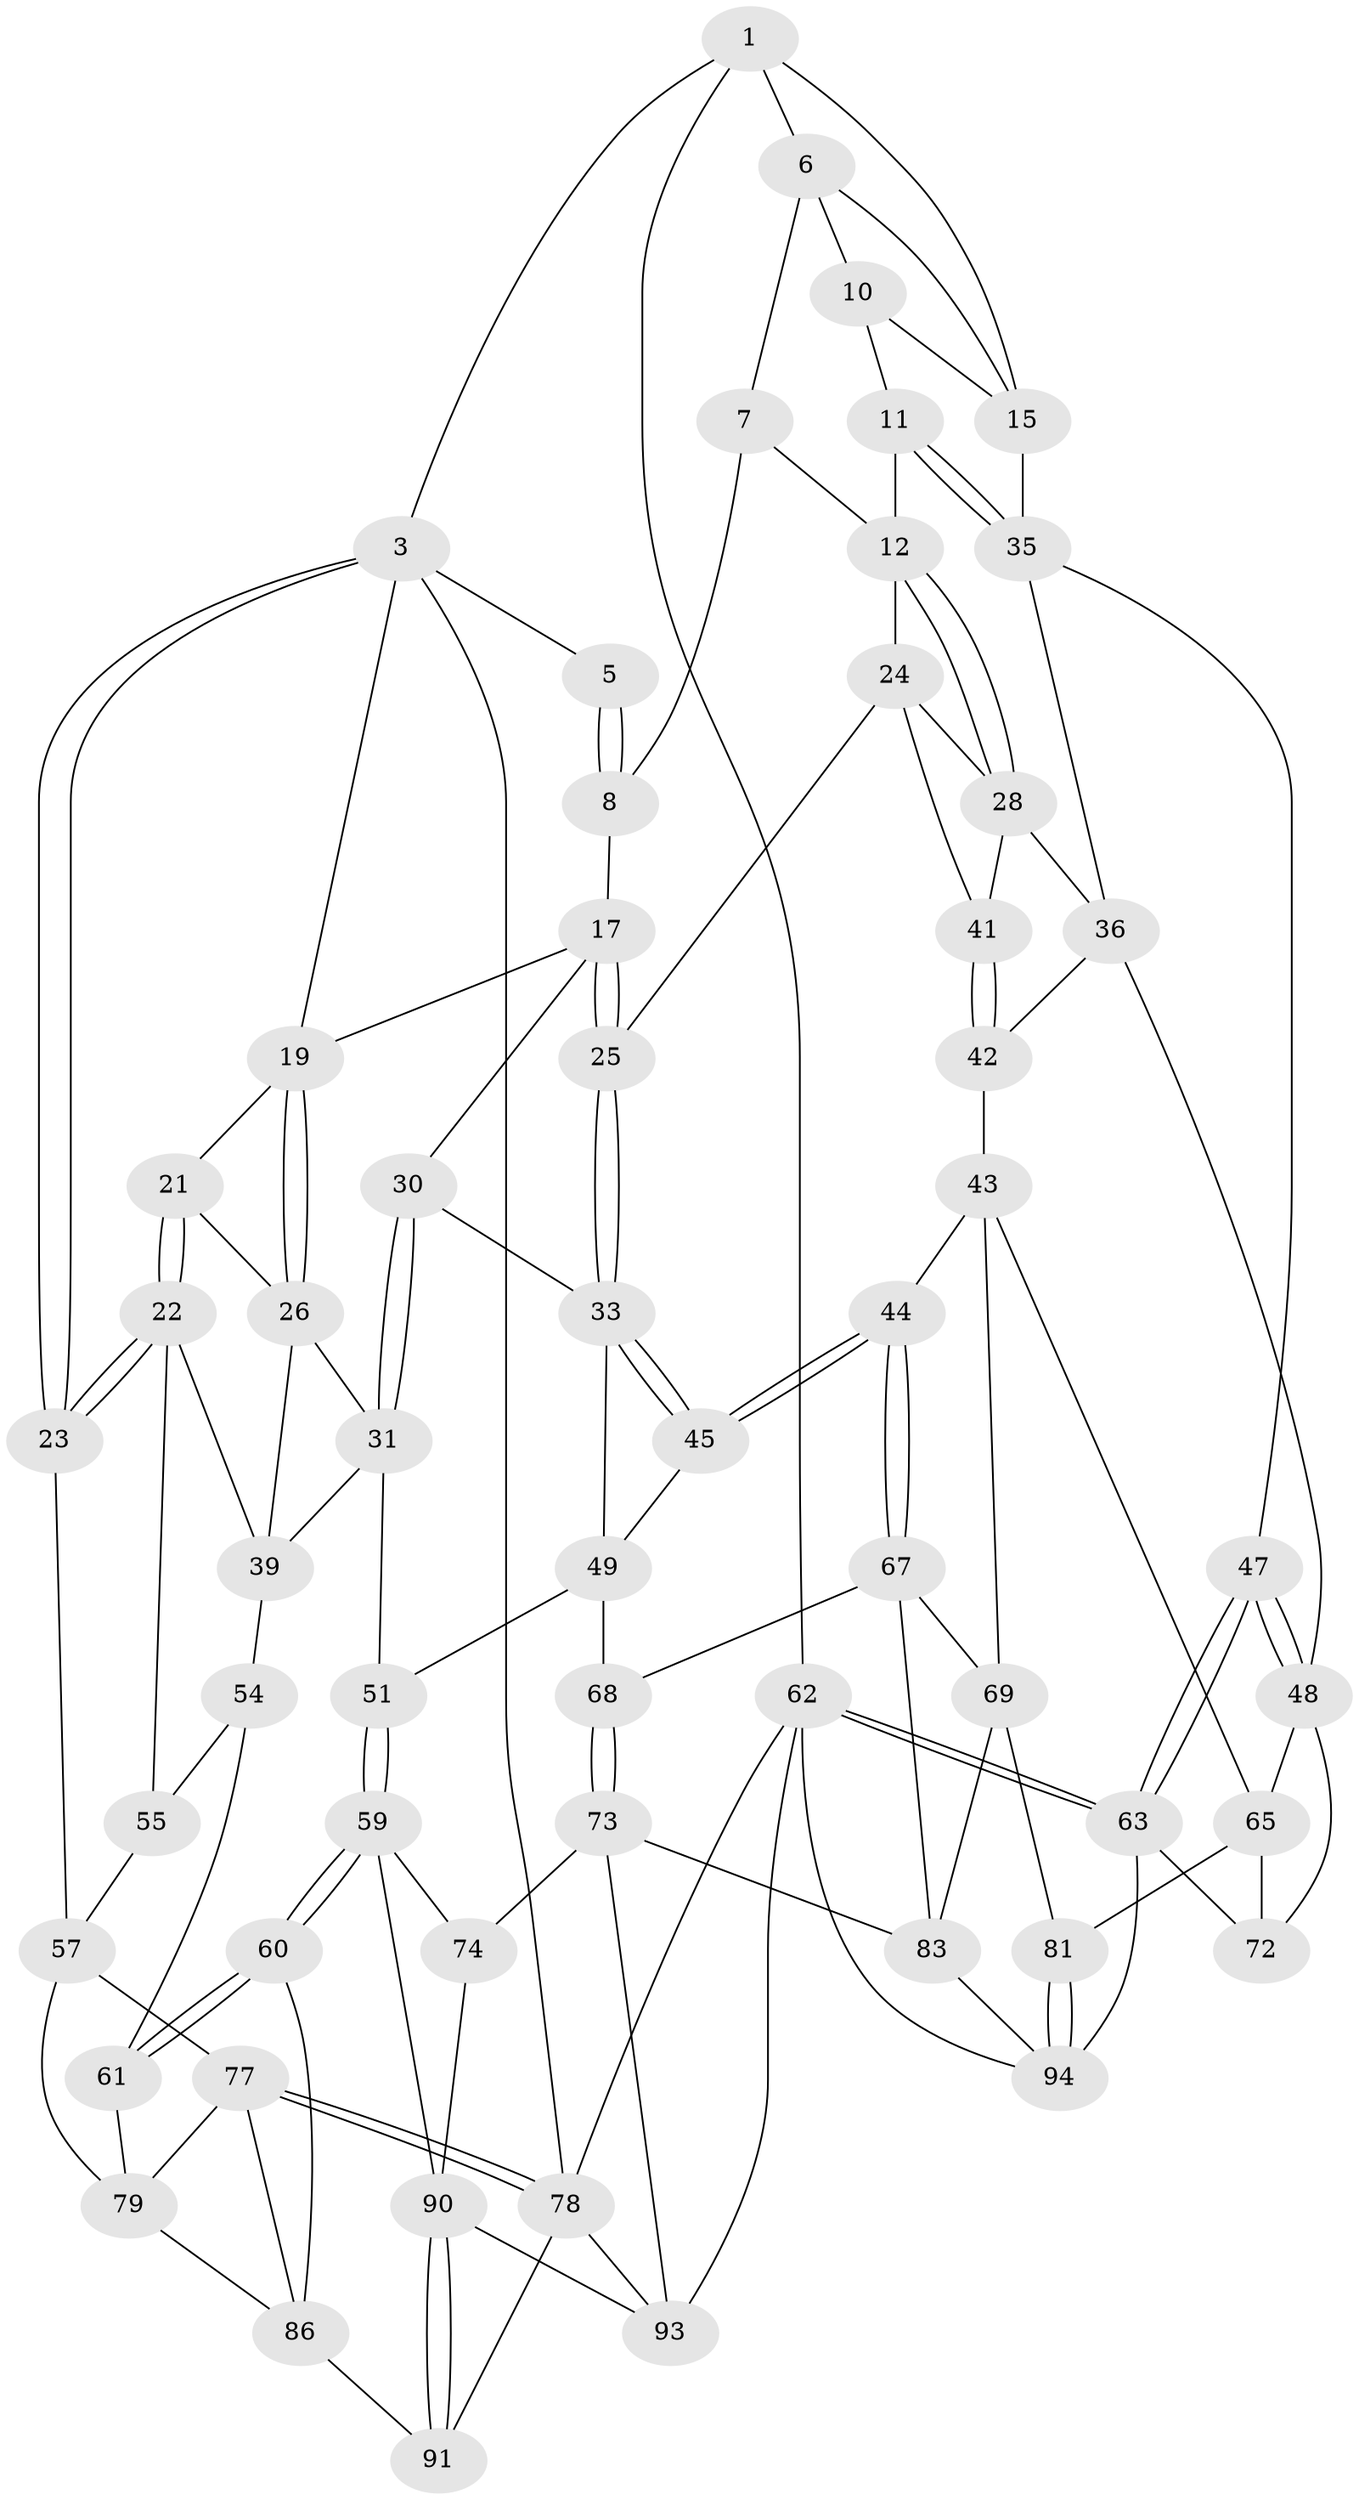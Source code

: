 // original degree distribution, {3: 0.02040816326530612, 6: 0.23469387755102042, 4: 0.25510204081632654, 5: 0.4897959183673469}
// Generated by graph-tools (version 1.1) at 2025/42/03/06/25 10:42:34]
// undirected, 59 vertices, 131 edges
graph export_dot {
graph [start="1"]
  node [color=gray90,style=filled];
  1 [pos="+0.6923183683650461+0",super="+2"];
  3 [pos="+0+0",super="+4"];
  5 [pos="+0.6625807346750674+0"];
  6 [pos="+0.8311924113075722+0.08853133101041162",super="+9"];
  7 [pos="+0.8254619891413355+0.09173581045020616",super="+14"];
  8 [pos="+0.6493305695239535+0.08185447288391044",super="+16"];
  10 [pos="+0.8855162861519449+0.2074711043150374"];
  11 [pos="+0.8594690812809531+0.24498798193808335"];
  12 [pos="+0.7978595667767555+0.24157552012819727",super="+13"];
  15 [pos="+1+0",super="+27"];
  17 [pos="+0.5342240948325322+0.19661717056343556",super="+18"];
  19 [pos="+0.4257002936235897+0.1721467144586169",super="+20"];
  21 [pos="+0.1738932706488533+0.1710675011979508"];
  22 [pos="+0+0.3144671301815158",super="+40"];
  23 [pos="+0+0.3018513634098302"];
  24 [pos="+0.6226979591604023+0.3167272691526314",super="+29"];
  25 [pos="+0.6211835385094899+0.3164552092872694"];
  26 [pos="+0.2364050454359677+0.2859475851825104",super="+32"];
  28 [pos="+0.7709002333618451+0.3238634826570066",super="+37"];
  30 [pos="+0.4093136888242874+0.37960579015597556"];
  31 [pos="+0.35835552607178295+0.42440350416402517",super="+52"];
  33 [pos="+0.5546417350520528+0.4041235216933544",super="+34"];
  35 [pos="+0.9193199570449706+0.35577761797937474",super="+38"];
  36 [pos="+0.9133119985367737+0.3633799234596797",super="+46"];
  39 [pos="+0.14564405598540855+0.38608030451992775",super="+53"];
  41 [pos="+0.7333907634853231+0.44677420694138686"];
  42 [pos="+0.7322682495463136+0.46661493928854403"];
  43 [pos="+0.6989892466911346+0.5057837377962154",super="+66"];
  44 [pos="+0.633863228219142+0.5390632477615773"];
  45 [pos="+0.6063323995056438+0.5156993681158504"];
  47 [pos="+1+0.4757276706987432"];
  48 [pos="+0.8867092700115209+0.5301525695774357",super="+64"];
  49 [pos="+0.4802286185298811+0.5205790984614608",super="+50"];
  51 [pos="+0.37089122111365824+0.5398290483282342"];
  54 [pos="+0.159959770777942+0.5198158884172673",super="+58"];
  55 [pos="+0.06482324444131946+0.4959622468994546",super="+56"];
  57 [pos="+0+0.4513745346317086",super="+76"];
  59 [pos="+0.242462450698363+0.7140484533685204",super="+75"];
  60 [pos="+0.21710550618873653+0.7113494678815104"];
  61 [pos="+0.1327416084668029+0.6339091841119019"];
  62 [pos="+1+1",super="+96"];
  63 [pos="+1+0.7736586804722624",super="+71"];
  65 [pos="+0.8359628353924259+0.6370044698795806",super="+80"];
  67 [pos="+0.6253150255654991+0.5758821060279402",super="+70"];
  68 [pos="+0.4878174024024593+0.6420374321384567"];
  69 [pos="+0.7145591359162901+0.7001511522809598",super="+82"];
  72 [pos="+1+0.7638741710828648"];
  73 [pos="+0.49185820348294257+0.7712580012079239",super="+84"];
  74 [pos="+0.41531603723865584+0.7781425706058311"];
  77 [pos="+0+0.8298289920330638",super="+88"];
  78 [pos="+0+1",super="+98"];
  79 [pos="+0+0.7036735249234266",super="+87"];
  81 [pos="+0.8199738006775743+0.8244836392804737"];
  83 [pos="+0.5430060356272142+0.7942184946344839",super="+85"];
  86 [pos="+0.17385639627746233+0.7596483742997728",super="+89"];
  90 [pos="+0.2810405025807227+0.9482302320508085",super="+92"];
  91 [pos="+0.16933022895891442+1"];
  93 [pos="+0.4570092890131397+0.9438738888858583",super="+97"];
  94 [pos="+0.7996350352491772+1",super="+95"];
  1 -- 6;
  1 -- 3;
  1 -- 62;
  1 -- 15;
  3 -- 23;
  3 -- 23;
  3 -- 78;
  3 -- 5;
  3 -- 19;
  5 -- 8;
  5 -- 8;
  6 -- 7;
  6 -- 10;
  6 -- 15;
  7 -- 8 [weight=2];
  7 -- 12;
  8 -- 17;
  10 -- 11;
  10 -- 15;
  11 -- 12;
  11 -- 35;
  11 -- 35;
  12 -- 28;
  12 -- 28;
  12 -- 24;
  15 -- 35;
  17 -- 25;
  17 -- 25;
  17 -- 19;
  17 -- 30;
  19 -- 26;
  19 -- 26;
  19 -- 21;
  21 -- 22;
  21 -- 22;
  21 -- 26;
  22 -- 23;
  22 -- 23;
  22 -- 55;
  22 -- 39;
  23 -- 57;
  24 -- 25;
  24 -- 41;
  24 -- 28;
  25 -- 33;
  25 -- 33;
  26 -- 39;
  26 -- 31;
  28 -- 41;
  28 -- 36;
  30 -- 31;
  30 -- 31;
  30 -- 33;
  31 -- 51;
  31 -- 39;
  33 -- 45;
  33 -- 45;
  33 -- 49;
  35 -- 36;
  35 -- 47;
  36 -- 48;
  36 -- 42;
  39 -- 54;
  41 -- 42;
  41 -- 42;
  42 -- 43;
  43 -- 44;
  43 -- 65;
  43 -- 69;
  44 -- 45;
  44 -- 45;
  44 -- 67;
  44 -- 67;
  45 -- 49;
  47 -- 48;
  47 -- 48;
  47 -- 63;
  47 -- 63;
  48 -- 65;
  48 -- 72;
  49 -- 51;
  49 -- 68;
  51 -- 59;
  51 -- 59;
  54 -- 55 [weight=2];
  54 -- 61;
  55 -- 57;
  57 -- 77;
  57 -- 79;
  59 -- 60;
  59 -- 60;
  59 -- 74;
  59 -- 90;
  60 -- 61;
  60 -- 61;
  60 -- 86;
  61 -- 79;
  62 -- 63;
  62 -- 63;
  62 -- 78;
  62 -- 94;
  62 -- 93;
  63 -- 72;
  63 -- 94;
  65 -- 72;
  65 -- 81;
  67 -- 68;
  67 -- 83;
  67 -- 69;
  68 -- 73;
  68 -- 73;
  69 -- 81;
  69 -- 83;
  73 -- 74;
  73 -- 83;
  73 -- 93;
  74 -- 90;
  77 -- 78;
  77 -- 78;
  77 -- 86;
  77 -- 79;
  78 -- 91;
  78 -- 93;
  79 -- 86;
  81 -- 94;
  81 -- 94;
  83 -- 94;
  86 -- 91;
  90 -- 91;
  90 -- 91;
  90 -- 93;
}

